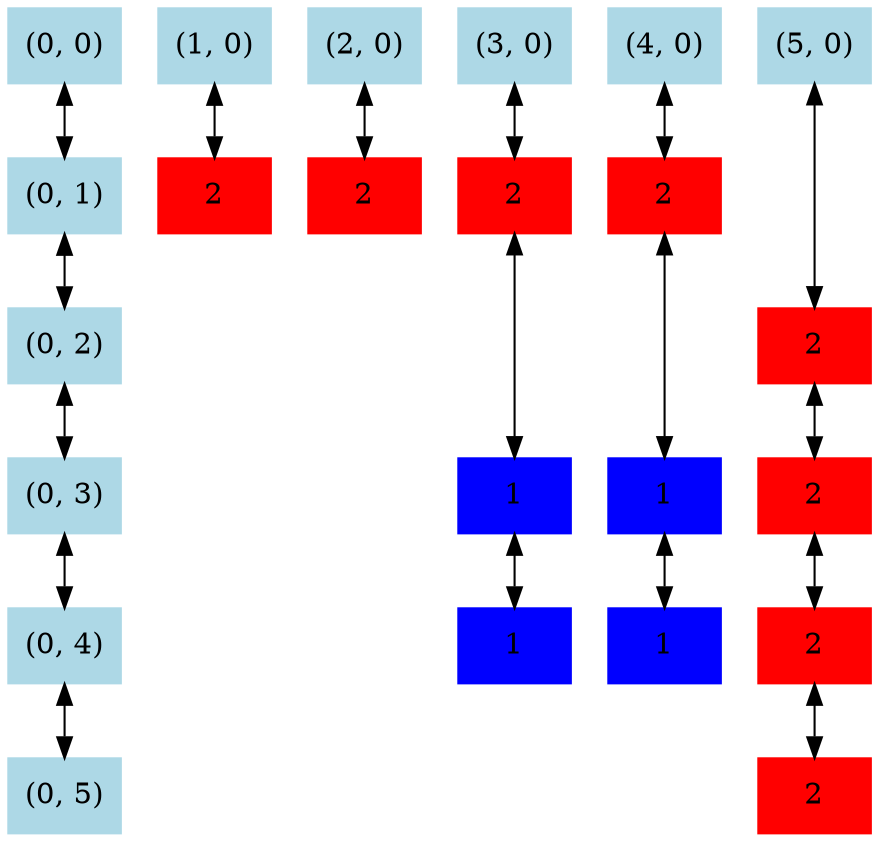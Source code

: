 digraph {
	node [shape=box style=filled]
	{
		rank=same
		node [color=lightblue]
		node00 [label="(0, 0)"]
		rank=same
		node [color=lightblue]
		node10 [label="(1, 0)"]
		rank=same
		node [color=lightblue]
		node20 [label="(2, 0)"]
		rank=same
		node [color=lightblue]
		node30 [label="(3, 0)"]
		rank=same
		node [color=lightblue]
		node40 [label="(4, 0)"]
		rank=same
		node [color=lightblue]
		node50 [label="(5, 0)"]
	}
	{
		rank=same
		node [color=lightblue]
		node01 [label="(0, 1)"]
		rank=same
		node [color=red]
		node11 [label=2]
		rank=same
		node [color=red]
		node21 [label=2]
		rank=same
		node [color=red]
		node31 [label=2]
		rank=same
		node [color=red]
		node41 [label=2]
	}
	{
		rank=same
		node [color=lightblue]
		node02 [label="(0, 2)"]
		rank=same
		node [color=red]
		node52 [label=2]
	}
	{
		rank=same
		node [color=lightblue]
		node03 [label="(0, 3)"]
		rank=same
		node [color=blue]
		node33 [label=1]
		rank=same
		node [color=blue]
		node43 [label=1]
		rank=same
		node [color=red]
		node53 [label=2]
	}
	{
		rank=same
		node [color=lightblue]
		node04 [label="(0, 4)"]
		rank=same
		node [color=blue]
		node34 [label=1]
		rank=same
		node [color=blue]
		node44 [label=1]
		rank=same
		node [color=red]
		node54 [label=2]
	}
	{
		rank=same
		node [color=lightblue]
		node05 [label="(0, 5)"]
		rank=same
		node [color=red]
		node55 [label=2]
	}
	node00 -> node01 [dir=both]
	node01 -> node02 [dir=both]
	node02 -> node03 [dir=both]
	node03 -> node04 [dir=both]
	node04 -> node05 [dir=both]
	node10 -> node11 [dir=both]
	node20 -> node21 [dir=both]
	node30 -> node31 [dir=both]
	node31 -> node33 [dir=both]
	node33 -> node34 [dir=both]
	node40 -> node41 [dir=both]
	node41 -> node43 [dir=both]
	node43 -> node44 [dir=both]
	node50 -> node52 [dir=both]
	node52 -> node53 [dir=both]
	node53 -> node54 [dir=both]
	node54 -> node55 [dir=both]
}
